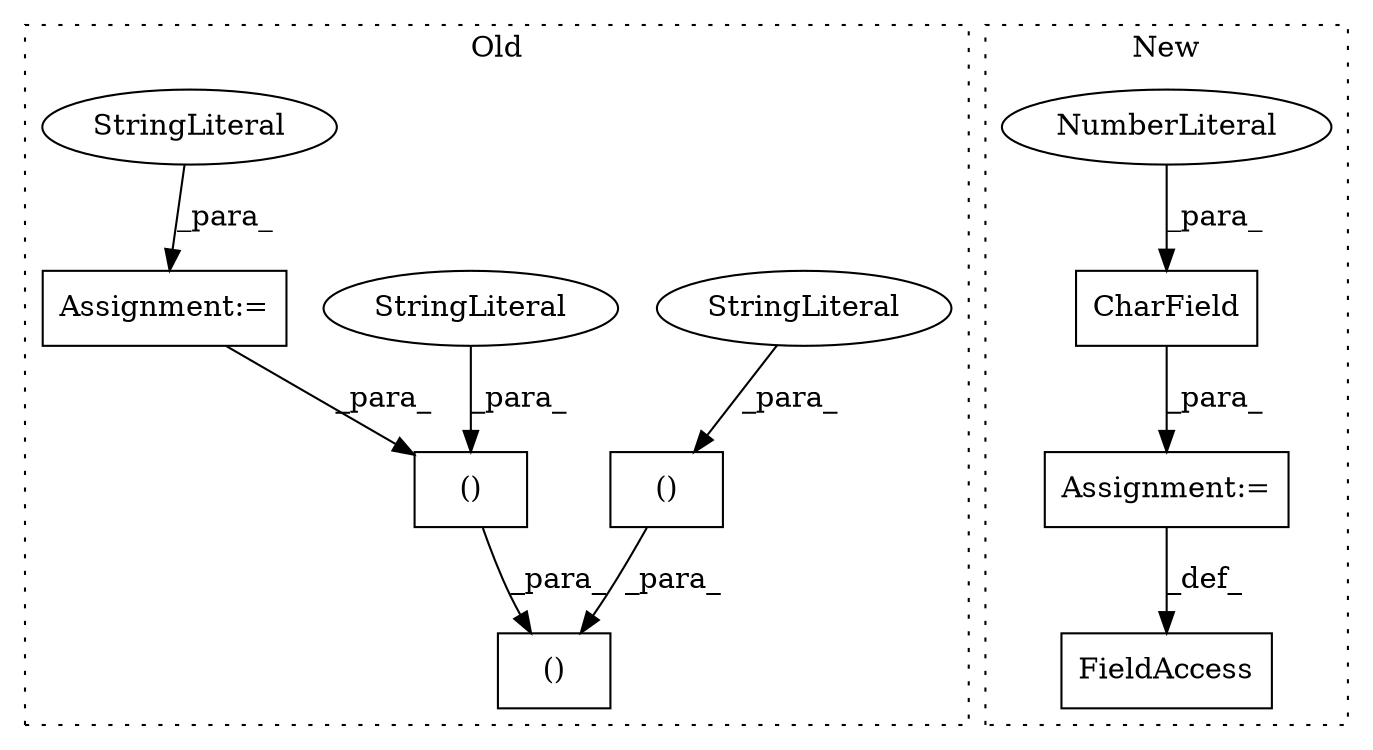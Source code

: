 digraph G {
subgraph cluster0 {
1 [label="()" a="106" s="6919" l="28" shape="box"];
4 [label="StringLiteral" a="45" s="6941" l="6" shape="ellipse"];
7 [label="()" a="106" s="6532" l="416" shape="box"];
8 [label="Assignment:=" a="7" s="6477" l="1" shape="box"];
9 [label="()" a="106" s="6855" l="45" shape="box"];
10 [label="StringLiteral" a="45" s="6878" l="22" shape="ellipse"];
11 [label="StringLiteral" a="45" s="6478" l="4" shape="ellipse"];
label = "Old";
style="dotted";
}
subgraph cluster1 {
2 [label="CharField" a="32" s="7068,7151" l="10,1" shape="box"];
3 [label="NumberLiteral" a="34" s="7078" l="1" shape="ellipse"];
5 [label="FieldAccess" a="22" s="7046" l="14" shape="box"];
6 [label="Assignment:=" a="7" s="7060" l="1" shape="box"];
label = "New";
style="dotted";
}
1 -> 7 [label="_para_"];
2 -> 6 [label="_para_"];
3 -> 2 [label="_para_"];
4 -> 1 [label="_para_"];
6 -> 5 [label="_def_"];
8 -> 9 [label="_para_"];
9 -> 7 [label="_para_"];
10 -> 9 [label="_para_"];
11 -> 8 [label="_para_"];
}